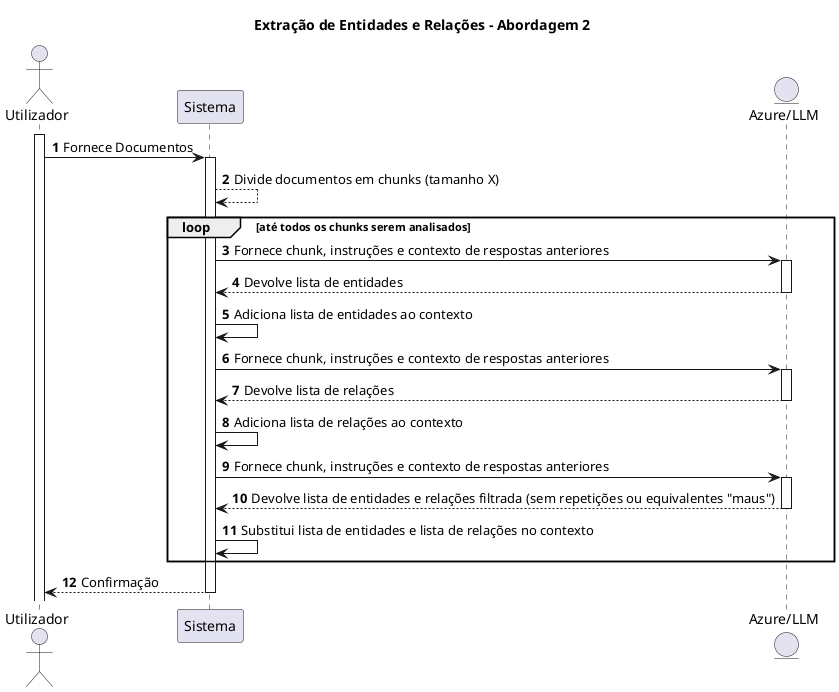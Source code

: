 @startuml

title Extração de Entidades e Relações - Abordagem 2
autonumber

Actor Utilizador as user
participant Sistema as sys
entity "Azure/LLM" as llm
'database "Base de Dados" as db 

activate user
user -> sys : Fornece Documentos

activate sys 
sys --> sys: Divide documentos em chunks (tamanho X)
loop até todos os chunks serem analisados
    sys -> llm : Fornece chunk, instruções e contexto de respostas anteriores
    activate llm
    llm --> sys : Devolve lista de entidades
    deactivate llm
    sys -> sys: Adiciona lista de entidades ao contexto
   
    sys -> llm : Fornece chunk, instruções e contexto de respostas anteriores
    activate llm
    llm --> sys : Devolve lista de relações
    deactivate llm
    sys -> sys: Adiciona lista de relações ao contexto
    
    sys -> llm : Fornece chunk, instruções e contexto de respostas anteriores
    activate llm
    llm --> sys : Devolve lista de entidades e relações filtrada (sem repetições ou equivalentes "maus")
    deactivate llm
    sys -> sys: Substitui lista de entidades e lista de relações no contexto

end loop

'activate db
'sys -> db : Armazena na base de dados
'db --> sys : Confirmação
'deactivate db

sys --> user : Confirmação
deactivate sys


@enduml